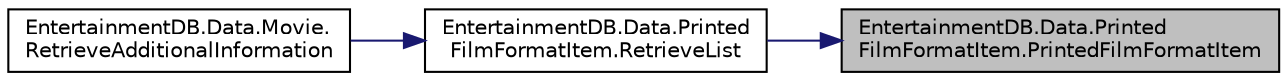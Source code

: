 digraph "EntertainmentDB.Data.PrintedFilmFormatItem.PrintedFilmFormatItem"
{
 // LATEX_PDF_SIZE
  edge [fontname="Helvetica",fontsize="10",labelfontname="Helvetica",labelfontsize="10"];
  node [fontname="Helvetica",fontsize="10",shape=record];
  rankdir="RL";
  Node1 [label="EntertainmentDB.Data.Printed\lFilmFormatItem.PrintedFilmFormatItem",height=0.2,width=0.4,color="black", fillcolor="grey75", style="filled", fontcolor="black",tooltip="Initializes a printed film format item with an empty id string."];
  Node1 -> Node2 [dir="back",color="midnightblue",fontsize="10",style="solid",fontname="Helvetica"];
  Node2 [label="EntertainmentDB.Data.Printed\lFilmFormatItem.RetrieveList",height=0.2,width=0.4,color="black", fillcolor="white", style="filled",URL="$d2/d4a/class_entertainment_d_b_1_1_data_1_1_printed_film_format_item.html#aa22e7cf47a087826a7bc7262826c0f51",tooltip="Retrieves a list of printed film format items from the database."];
  Node2 -> Node3 [dir="back",color="midnightblue",fontsize="10",style="solid",fontname="Helvetica"];
  Node3 [label="EntertainmentDB.Data.Movie.\lRetrieveAdditionalInformation",height=0.2,width=0.4,color="black", fillcolor="white", style="filled",URL="$dd/d21/class_entertainment_d_b_1_1_data_1_1_movie.html#a99f0e883926dc4bff73274a483db2f31",tooltip="Retrieves the additional information of the movie from the database."];
}
